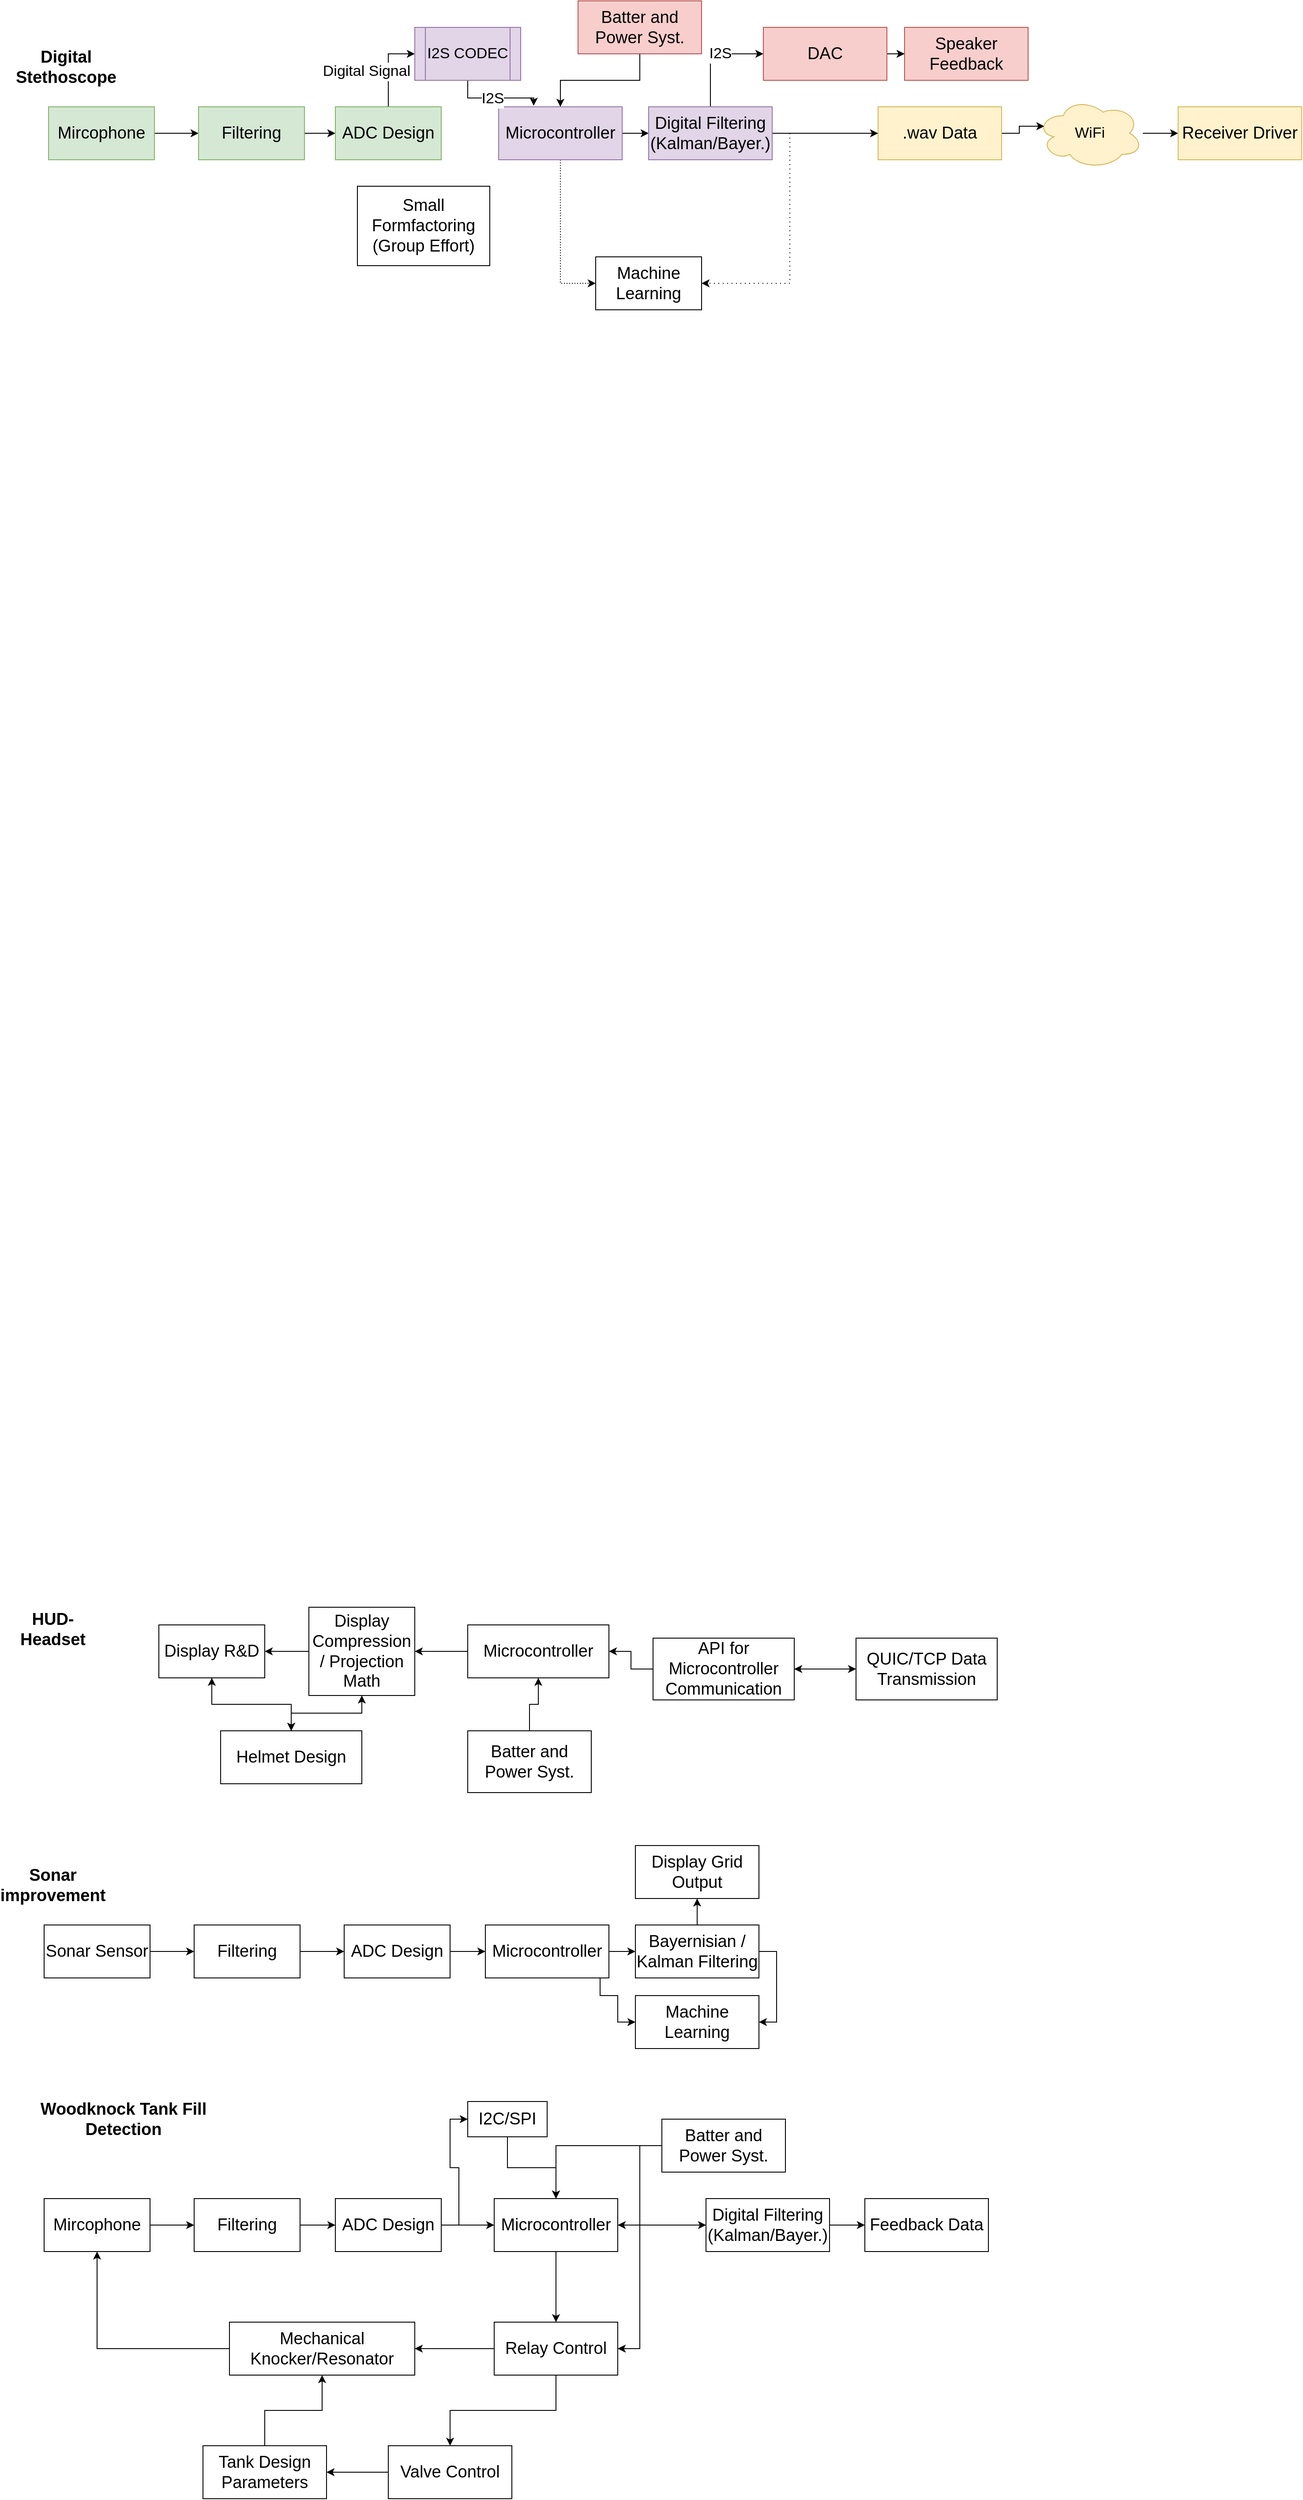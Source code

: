 <mxfile version="20.7.4" type="github"><diagram id="zh0zcmbuOgTPuDuoT1Gh" name="Page-1"><mxGraphModel dx="370" dy="636" grid="1" gridSize="10" guides="1" tooltips="1" connect="1" arrows="1" fold="1" page="1" pageScale="1" pageWidth="1100" pageHeight="850" math="0" shadow="0"><root><mxCell id="0"/><mxCell id="1" parent="0"/><mxCell id="1Q40pXrN6HzNRrB9Bos6-1" value="&lt;span lang=&quot;en&quot; class=&quot;ILfuVd&quot;&gt;&lt;span class=&quot;hgKElc&quot;&gt;&lt;b&gt;&lt;font style=&quot;font-size: 19px;&quot;&gt;Digital Stethoscope&lt;br&gt;&lt;/font&gt;&lt;/b&gt;&lt;/span&gt;&lt;/span&gt;" style="text;html=1;strokeColor=none;fillColor=none;align=center;verticalAlign=middle;whiteSpace=wrap;rounded=0;fontSize=19;" parent="1" vertex="1"><mxGeometry x="60" y="70" width="60" height="30" as="geometry"/></mxCell><mxCell id="1Q40pXrN6HzNRrB9Bos6-4" value="" style="edgeStyle=orthogonalEdgeStyle;rounded=0;orthogonalLoop=1;jettySize=auto;html=1;fontSize=19;" parent="1" source="1Q40pXrN6HzNRrB9Bos6-2" target="1Q40pXrN6HzNRrB9Bos6-3" edge="1"><mxGeometry relative="1" as="geometry"/></mxCell><mxCell id="1Q40pXrN6HzNRrB9Bos6-2" value="Mircophone" style="rounded=0;whiteSpace=wrap;html=1;fontSize=19;fillColor=#d5e8d4;strokeColor=#82b366;" parent="1" vertex="1"><mxGeometry x="70" y="130" width="120" height="60" as="geometry"/></mxCell><mxCell id="1Q40pXrN6HzNRrB9Bos6-6" value="" style="edgeStyle=orthogonalEdgeStyle;rounded=0;orthogonalLoop=1;jettySize=auto;html=1;fontSize=19;" parent="1" source="1Q40pXrN6HzNRrB9Bos6-3" target="1Q40pXrN6HzNRrB9Bos6-5" edge="1"><mxGeometry relative="1" as="geometry"/></mxCell><mxCell id="1Q40pXrN6HzNRrB9Bos6-3" value="Filtering" style="rounded=0;whiteSpace=wrap;html=1;fontSize=19;fillColor=#d5e8d4;strokeColor=#82b366;" parent="1" vertex="1"><mxGeometry x="240" y="130" width="120" height="60" as="geometry"/></mxCell><mxCell id="EgReT6q0nCBw7qCjN38k-2" value="Digital Signal" style="edgeStyle=orthogonalEdgeStyle;rounded=0;orthogonalLoop=1;jettySize=auto;html=1;entryX=0;entryY=0.5;entryDx=0;entryDy=0;fontSize=17;" parent="1" source="1Q40pXrN6HzNRrB9Bos6-5" target="EgReT6q0nCBw7qCjN38k-1" edge="1"><mxGeometry x="-0.111" y="25" relative="1" as="geometry"><mxPoint as="offset"/></mxGeometry></mxCell><mxCell id="1Q40pXrN6HzNRrB9Bos6-5" value="ADC Design" style="rounded=0;whiteSpace=wrap;html=1;fontSize=19;fillColor=#d5e8d4;strokeColor=#82b366;" parent="1" vertex="1"><mxGeometry x="395" y="130" width="120" height="60" as="geometry"/></mxCell><mxCell id="1Q40pXrN6HzNRrB9Bos6-13" style="edgeStyle=orthogonalEdgeStyle;rounded=0;orthogonalLoop=1;jettySize=auto;html=1;entryX=0;entryY=0.5;entryDx=0;entryDy=0;fontSize=19;dashed=1;dashPattern=1 2;" parent="1" source="1Q40pXrN6HzNRrB9Bos6-7" target="1Q40pXrN6HzNRrB9Bos6-12" edge="1"><mxGeometry relative="1" as="geometry"/></mxCell><mxCell id="fW3g_f5BDcCxE9wjGn0W-5" style="edgeStyle=orthogonalEdgeStyle;rounded=0;orthogonalLoop=1;jettySize=auto;html=1;entryX=0;entryY=0.5;entryDx=0;entryDy=0;" parent="1" source="1Q40pXrN6HzNRrB9Bos6-7" target="fW3g_f5BDcCxE9wjGn0W-3" edge="1"><mxGeometry relative="1" as="geometry"/></mxCell><mxCell id="1Q40pXrN6HzNRrB9Bos6-7" value="Microcontroller" style="rounded=0;whiteSpace=wrap;html=1;fontSize=19;fillColor=#e1d5e7;strokeColor=#9673a6;" parent="1" vertex="1"><mxGeometry x="580" y="130" width="140" height="60" as="geometry"/></mxCell><mxCell id="1Q40pXrN6HzNRrB9Bos6-14" style="edgeStyle=orthogonalEdgeStyle;rounded=0;orthogonalLoop=1;jettySize=auto;html=1;entryX=1;entryY=0.5;entryDx=0;entryDy=0;fontSize=19;dashed=1;dashPattern=1 4;" parent="1" source="1Q40pXrN6HzNRrB9Bos6-9" target="1Q40pXrN6HzNRrB9Bos6-12" edge="1"><mxGeometry relative="1" as="geometry"/></mxCell><mxCell id="EgReT6q0nCBw7qCjN38k-7" style="edgeStyle=orthogonalEdgeStyle;rounded=0;orthogonalLoop=1;jettySize=auto;html=1;entryX=0.07;entryY=0.4;entryDx=0;entryDy=0;entryPerimeter=0;fontSize=17;" parent="1" source="1Q40pXrN6HzNRrB9Bos6-9" target="EgReT6q0nCBw7qCjN38k-6" edge="1"><mxGeometry relative="1" as="geometry"/></mxCell><mxCell id="1Q40pXrN6HzNRrB9Bos6-9" value=".wav Data" style="rounded=0;whiteSpace=wrap;html=1;fontSize=19;fillColor=#fff2cc;strokeColor=#d6b656;" parent="1" vertex="1"><mxGeometry x="1010" y="130" width="140" height="60" as="geometry"/></mxCell><mxCell id="1Q40pXrN6HzNRrB9Bos6-12" value="Machine Learning" style="rounded=0;whiteSpace=wrap;html=1;fontSize=19;" parent="1" vertex="1"><mxGeometry x="690" y="300" width="120" height="60" as="geometry"/></mxCell><mxCell id="1Q40pXrN6HzNRrB9Bos6-15" value="&lt;span lang=&quot;en&quot; class=&quot;ILfuVd&quot;&gt;&lt;span class=&quot;hgKElc&quot;&gt;&lt;b&gt;&lt;font style=&quot;font-size: 19px;&quot;&gt;HUD-Headset&lt;br&gt;&lt;/font&gt;&lt;/b&gt;&lt;/span&gt;&lt;/span&gt;" style="text;html=1;strokeColor=none;fillColor=none;align=center;verticalAlign=middle;whiteSpace=wrap;rounded=0;fontSize=19;" parent="1" vertex="1"><mxGeometry x="45" y="1840" width="60" height="30" as="geometry"/></mxCell><mxCell id="1Q40pXrN6HzNRrB9Bos6-22" style="edgeStyle=orthogonalEdgeStyle;rounded=0;orthogonalLoop=1;jettySize=auto;html=1;entryX=0.5;entryY=0;entryDx=0;entryDy=0;fontSize=19;" parent="1" source="1Q40pXrN6HzNRrB9Bos6-16" target="1Q40pXrN6HzNRrB9Bos6-21" edge="1"><mxGeometry relative="1" as="geometry"/></mxCell><mxCell id="1Q40pXrN6HzNRrB9Bos6-16" value="Display R&amp;amp;D" style="rounded=0;whiteSpace=wrap;html=1;fontSize=19;" parent="1" vertex="1"><mxGeometry x="195" y="1850" width="120" height="60" as="geometry"/></mxCell><mxCell id="1Q40pXrN6HzNRrB9Bos6-19" value="" style="edgeStyle=orthogonalEdgeStyle;rounded=0;orthogonalLoop=1;jettySize=auto;html=1;fontSize=19;" parent="1" source="1Q40pXrN6HzNRrB9Bos6-17" target="1Q40pXrN6HzNRrB9Bos6-16" edge="1"><mxGeometry relative="1" as="geometry"/></mxCell><mxCell id="1Q40pXrN6HzNRrB9Bos6-23" style="edgeStyle=orthogonalEdgeStyle;rounded=0;orthogonalLoop=1;jettySize=auto;html=1;entryX=0.5;entryY=0;entryDx=0;entryDy=0;fontSize=19;" parent="1" source="1Q40pXrN6HzNRrB9Bos6-17" target="1Q40pXrN6HzNRrB9Bos6-21" edge="1"><mxGeometry relative="1" as="geometry"/></mxCell><mxCell id="1Q40pXrN6HzNRrB9Bos6-17" value="Display Compression / Projection Math" style="rounded=0;whiteSpace=wrap;html=1;fontSize=19;" parent="1" vertex="1"><mxGeometry x="365" y="1830" width="120" height="100" as="geometry"/></mxCell><mxCell id="fW3g_f5BDcCxE9wjGn0W-49" style="edgeStyle=orthogonalEdgeStyle;rounded=0;orthogonalLoop=1;jettySize=auto;html=1;entryX=1;entryY=0.5;entryDx=0;entryDy=0;" parent="1" source="1Q40pXrN6HzNRrB9Bos6-18" target="fW3g_f5BDcCxE9wjGn0W-48" edge="1"><mxGeometry relative="1" as="geometry"/></mxCell><mxCell id="fW3g_f5BDcCxE9wjGn0W-53" value="" style="edgeStyle=orthogonalEdgeStyle;rounded=0;orthogonalLoop=1;jettySize=auto;html=1;" parent="1" source="1Q40pXrN6HzNRrB9Bos6-18" target="fW3g_f5BDcCxE9wjGn0W-52" edge="1"><mxGeometry relative="1" as="geometry"/></mxCell><mxCell id="1Q40pXrN6HzNRrB9Bos6-18" value="API for Microcontroller Communication" style="rounded=0;whiteSpace=wrap;html=1;fontSize=19;" parent="1" vertex="1"><mxGeometry x="755" y="1865" width="160" height="70" as="geometry"/></mxCell><mxCell id="1Q40pXrN6HzNRrB9Bos6-26" style="edgeStyle=orthogonalEdgeStyle;rounded=0;orthogonalLoop=1;jettySize=auto;html=1;fontSize=19;" parent="1" source="1Q40pXrN6HzNRrB9Bos6-21" target="1Q40pXrN6HzNRrB9Bos6-16" edge="1"><mxGeometry relative="1" as="geometry"/></mxCell><mxCell id="1Q40pXrN6HzNRrB9Bos6-27" style="edgeStyle=orthogonalEdgeStyle;rounded=0;orthogonalLoop=1;jettySize=auto;html=1;entryX=0.5;entryY=1;entryDx=0;entryDy=0;fontSize=19;" parent="1" source="1Q40pXrN6HzNRrB9Bos6-21" target="1Q40pXrN6HzNRrB9Bos6-17" edge="1"><mxGeometry relative="1" as="geometry"/></mxCell><mxCell id="1Q40pXrN6HzNRrB9Bos6-21" value="&lt;div&gt;Helmet Design&lt;/div&gt;" style="rounded=0;whiteSpace=wrap;html=1;fontSize=19;" parent="1" vertex="1"><mxGeometry x="265" y="1970" width="160" height="60" as="geometry"/></mxCell><mxCell id="1Q40pXrN6HzNRrB9Bos6-25" value="&lt;span lang=&quot;en&quot; class=&quot;ILfuVd&quot;&gt;&lt;span class=&quot;hgKElc&quot;&gt;&lt;b&gt;&lt;font style=&quot;font-size: 19px;&quot;&gt;Sonar improvement &lt;br&gt;&lt;/font&gt;&lt;/b&gt;&lt;/span&gt;&lt;/span&gt;" style="text;html=1;strokeColor=none;fillColor=none;align=center;verticalAlign=middle;whiteSpace=wrap;rounded=0;fontSize=19;" parent="1" vertex="1"><mxGeometry x="45" y="2130" width="60" height="30" as="geometry"/></mxCell><mxCell id="1Q40pXrN6HzNRrB9Bos6-31" value="" style="edgeStyle=orthogonalEdgeStyle;rounded=0;orthogonalLoop=1;jettySize=auto;html=1;fontSize=19;" parent="1" source="1Q40pXrN6HzNRrB9Bos6-28" target="1Q40pXrN6HzNRrB9Bos6-29" edge="1"><mxGeometry relative="1" as="geometry"/></mxCell><mxCell id="1Q40pXrN6HzNRrB9Bos6-28" value="Sonar Sensor" style="rounded=0;whiteSpace=wrap;html=1;fontSize=19;" parent="1" vertex="1"><mxGeometry x="65" y="2190" width="120" height="60" as="geometry"/></mxCell><mxCell id="1Q40pXrN6HzNRrB9Bos6-33" value="" style="edgeStyle=orthogonalEdgeStyle;rounded=0;orthogonalLoop=1;jettySize=auto;html=1;fontSize=19;" parent="1" source="1Q40pXrN6HzNRrB9Bos6-29" target="1Q40pXrN6HzNRrB9Bos6-32" edge="1"><mxGeometry relative="1" as="geometry"/></mxCell><mxCell id="1Q40pXrN6HzNRrB9Bos6-29" value="Filtering" style="rounded=0;whiteSpace=wrap;html=1;fontSize=19;" parent="1" vertex="1"><mxGeometry x="235" y="2190" width="120" height="60" as="geometry"/></mxCell><mxCell id="1Q40pXrN6HzNRrB9Bos6-42" style="edgeStyle=orthogonalEdgeStyle;rounded=0;orthogonalLoop=1;jettySize=auto;html=1;entryX=0;entryY=0.5;entryDx=0;entryDy=0;fontSize=19;" parent="1" source="1Q40pXrN6HzNRrB9Bos6-32" target="1Q40pXrN6HzNRrB9Bos6-38" edge="1"><mxGeometry relative="1" as="geometry"/></mxCell><mxCell id="1Q40pXrN6HzNRrB9Bos6-32" value="ADC Design" style="rounded=0;whiteSpace=wrap;html=1;fontSize=19;" parent="1" vertex="1"><mxGeometry x="405" y="2190" width="120" height="60" as="geometry"/></mxCell><mxCell id="1Q40pXrN6HzNRrB9Bos6-34" value="&lt;div&gt;Small Formfactoring&lt;/div&gt;(Group Effort)" style="rounded=0;whiteSpace=wrap;html=1;fontSize=19;" parent="1" vertex="1"><mxGeometry x="420" y="220" width="150" height="90" as="geometry"/></mxCell><mxCell id="1Q40pXrN6HzNRrB9Bos6-44" value="" style="edgeStyle=orthogonalEdgeStyle;rounded=0;orthogonalLoop=1;jettySize=auto;html=1;fontSize=19;" parent="1" source="1Q40pXrN6HzNRrB9Bos6-38" target="1Q40pXrN6HzNRrB9Bos6-43" edge="1"><mxGeometry relative="1" as="geometry"/></mxCell><mxCell id="1Q40pXrN6HzNRrB9Bos6-46" style="edgeStyle=orthogonalEdgeStyle;rounded=0;orthogonalLoop=1;jettySize=auto;html=1;entryX=0;entryY=0.5;entryDx=0;entryDy=0;fontSize=19;" parent="1" source="1Q40pXrN6HzNRrB9Bos6-38" target="1Q40pXrN6HzNRrB9Bos6-45" edge="1"><mxGeometry relative="1" as="geometry"><Array as="points"><mxPoint x="695" y="2270"/><mxPoint x="715" y="2270"/><mxPoint x="715" y="2300"/></Array></mxGeometry></mxCell><mxCell id="1Q40pXrN6HzNRrB9Bos6-38" value="Microcontroller" style="rounded=0;whiteSpace=wrap;html=1;fontSize=19;" parent="1" vertex="1"><mxGeometry x="565" y="2190" width="140" height="60" as="geometry"/></mxCell><mxCell id="1Q40pXrN6HzNRrB9Bos6-47" style="edgeStyle=orthogonalEdgeStyle;rounded=0;orthogonalLoop=1;jettySize=auto;html=1;entryX=1;entryY=0.5;entryDx=0;entryDy=0;fontSize=19;" parent="1" source="1Q40pXrN6HzNRrB9Bos6-43" target="1Q40pXrN6HzNRrB9Bos6-45" edge="1"><mxGeometry relative="1" as="geometry"><Array as="points"><mxPoint x="895" y="2220"/><mxPoint x="895" y="2300"/></Array></mxGeometry></mxCell><mxCell id="1Q40pXrN6HzNRrB9Bos6-49" style="edgeStyle=orthogonalEdgeStyle;rounded=0;orthogonalLoop=1;jettySize=auto;html=1;entryX=0.5;entryY=1;entryDx=0;entryDy=0;fontSize=19;" parent="1" source="1Q40pXrN6HzNRrB9Bos6-43" target="1Q40pXrN6HzNRrB9Bos6-48" edge="1"><mxGeometry relative="1" as="geometry"/></mxCell><mxCell id="1Q40pXrN6HzNRrB9Bos6-43" value="Bayernisian / Kalman Filtering" style="rounded=0;whiteSpace=wrap;html=1;fontSize=19;" parent="1" vertex="1"><mxGeometry x="735" y="2190" width="140" height="60" as="geometry"/></mxCell><mxCell id="1Q40pXrN6HzNRrB9Bos6-45" value="Machine Learning" style="rounded=0;whiteSpace=wrap;html=1;fontSize=19;" parent="1" vertex="1"><mxGeometry x="735" y="2270" width="140" height="60" as="geometry"/></mxCell><mxCell id="1Q40pXrN6HzNRrB9Bos6-48" value="Display Grid Output" style="rounded=0;whiteSpace=wrap;html=1;fontSize=19;" parent="1" vertex="1"><mxGeometry x="735" y="2100" width="140" height="60" as="geometry"/></mxCell><mxCell id="fW3g_f5BDcCxE9wjGn0W-2" style="edgeStyle=orthogonalEdgeStyle;rounded=0;orthogonalLoop=1;jettySize=auto;html=1;entryX=0.5;entryY=0;entryDx=0;entryDy=0;" parent="1" source="fW3g_f5BDcCxE9wjGn0W-1" target="1Q40pXrN6HzNRrB9Bos6-7" edge="1"><mxGeometry relative="1" as="geometry"/></mxCell><mxCell id="fW3g_f5BDcCxE9wjGn0W-1" value="Batter and Power Syst." style="rounded=0;whiteSpace=wrap;html=1;fontSize=19;fillColor=#f8cecc;strokeColor=#b85450;" parent="1" vertex="1"><mxGeometry x="670" y="10" width="140" height="60" as="geometry"/></mxCell><mxCell id="fW3g_f5BDcCxE9wjGn0W-4" style="edgeStyle=orthogonalEdgeStyle;rounded=0;orthogonalLoop=1;jettySize=auto;html=1;" parent="1" source="fW3g_f5BDcCxE9wjGn0W-3" target="1Q40pXrN6HzNRrB9Bos6-9" edge="1"><mxGeometry relative="1" as="geometry"/></mxCell><mxCell id="fW3g_f5BDcCxE9wjGn0W-58" style="edgeStyle=orthogonalEdgeStyle;rounded=0;orthogonalLoop=1;jettySize=auto;html=1;entryX=0;entryY=0.5;entryDx=0;entryDy=0;" parent="1" source="fW3g_f5BDcCxE9wjGn0W-3" target="fW3g_f5BDcCxE9wjGn0W-56" edge="1"><mxGeometry relative="1" as="geometry"/></mxCell><mxCell id="EgReT6q0nCBw7qCjN38k-4" value="I2S" style="edgeLabel;html=1;align=center;verticalAlign=middle;resizable=0;points=[];fontSize=17;" parent="fW3g_f5BDcCxE9wjGn0W-58" vertex="1" connectable="0"><mxGeometry x="0.185" relative="1" as="geometry"><mxPoint as="offset"/></mxGeometry></mxCell><mxCell id="fW3g_f5BDcCxE9wjGn0W-3" value="Digital Filtering (Kalman/Bayer.)" style="rounded=0;whiteSpace=wrap;html=1;fontSize=19;fillColor=#e1d5e7;strokeColor=#9673a6;" parent="1" vertex="1"><mxGeometry x="750" y="130" width="140" height="60" as="geometry"/></mxCell><mxCell id="fW3g_f5BDcCxE9wjGn0W-6" value="&lt;b&gt;Woodknock Tank Fill Detection&lt;br&gt;&lt;/b&gt;" style="text;html=1;strokeColor=none;fillColor=none;align=center;verticalAlign=middle;whiteSpace=wrap;rounded=0;fontSize=19;" parent="1" vertex="1"><mxGeometry x="55" y="2395" width="200" height="30" as="geometry"/></mxCell><mxCell id="fW3g_f5BDcCxE9wjGn0W-7" value="" style="edgeStyle=orthogonalEdgeStyle;rounded=0;orthogonalLoop=1;jettySize=auto;html=1;fontSize=19;" parent="1" source="fW3g_f5BDcCxE9wjGn0W-8" target="fW3g_f5BDcCxE9wjGn0W-10" edge="1"><mxGeometry relative="1" as="geometry"/></mxCell><mxCell id="fW3g_f5BDcCxE9wjGn0W-8" value="Mircophone" style="rounded=0;whiteSpace=wrap;html=1;fontSize=19;" parent="1" vertex="1"><mxGeometry x="65" y="2500" width="120" height="60" as="geometry"/></mxCell><mxCell id="fW3g_f5BDcCxE9wjGn0W-9" value="" style="edgeStyle=orthogonalEdgeStyle;rounded=0;orthogonalLoop=1;jettySize=auto;html=1;fontSize=19;" parent="1" source="fW3g_f5BDcCxE9wjGn0W-10" target="fW3g_f5BDcCxE9wjGn0W-13" edge="1"><mxGeometry relative="1" as="geometry"/></mxCell><mxCell id="fW3g_f5BDcCxE9wjGn0W-10" value="Filtering" style="rounded=0;whiteSpace=wrap;html=1;fontSize=19;" parent="1" vertex="1"><mxGeometry x="235" y="2500" width="120" height="60" as="geometry"/></mxCell><mxCell id="fW3g_f5BDcCxE9wjGn0W-11" value="" style="edgeStyle=orthogonalEdgeStyle;rounded=0;orthogonalLoop=1;jettySize=auto;html=1;fontSize=19;" parent="1" source="fW3g_f5BDcCxE9wjGn0W-13" target="fW3g_f5BDcCxE9wjGn0W-17" edge="1"><mxGeometry relative="1" as="geometry"/></mxCell><mxCell id="fW3g_f5BDcCxE9wjGn0W-12" style="edgeStyle=orthogonalEdgeStyle;rounded=0;orthogonalLoop=1;jettySize=auto;html=1;entryX=0;entryY=0.5;entryDx=0;entryDy=0;fontSize=19;" parent="1" source="fW3g_f5BDcCxE9wjGn0W-13" target="fW3g_f5BDcCxE9wjGn0W-24" edge="1"><mxGeometry relative="1" as="geometry"/></mxCell><mxCell id="fW3g_f5BDcCxE9wjGn0W-13" value="ADC Design" style="rounded=0;whiteSpace=wrap;html=1;fontSize=19;" parent="1" vertex="1"><mxGeometry x="395" y="2500" width="120" height="60" as="geometry"/></mxCell><mxCell id="fW3g_f5BDcCxE9wjGn0W-16" style="edgeStyle=orthogonalEdgeStyle;rounded=0;orthogonalLoop=1;jettySize=auto;html=1;entryX=0;entryY=0.5;entryDx=0;entryDy=0;" parent="1" source="fW3g_f5BDcCxE9wjGn0W-17" target="fW3g_f5BDcCxE9wjGn0W-28" edge="1"><mxGeometry relative="1" as="geometry"/></mxCell><mxCell id="fW3g_f5BDcCxE9wjGn0W-36" style="edgeStyle=orthogonalEdgeStyle;rounded=0;orthogonalLoop=1;jettySize=auto;html=1;" parent="1" source="fW3g_f5BDcCxE9wjGn0W-17" target="fW3g_f5BDcCxE9wjGn0W-34" edge="1"><mxGeometry relative="1" as="geometry"/></mxCell><mxCell id="fW3g_f5BDcCxE9wjGn0W-17" value="Microcontroller" style="rounded=0;whiteSpace=wrap;html=1;fontSize=19;" parent="1" vertex="1"><mxGeometry x="575" y="2500" width="140" height="60" as="geometry"/></mxCell><mxCell id="fW3g_f5BDcCxE9wjGn0W-19" value="Feedback Data" style="rounded=0;whiteSpace=wrap;html=1;fontSize=19;" parent="1" vertex="1"><mxGeometry x="995" y="2500" width="140" height="60" as="geometry"/></mxCell><mxCell id="fW3g_f5BDcCxE9wjGn0W-23" style="edgeStyle=orthogonalEdgeStyle;rounded=0;orthogonalLoop=1;jettySize=auto;html=1;fontSize=19;" parent="1" source="fW3g_f5BDcCxE9wjGn0W-24" target="fW3g_f5BDcCxE9wjGn0W-17" edge="1"><mxGeometry relative="1" as="geometry"/></mxCell><mxCell id="fW3g_f5BDcCxE9wjGn0W-24" value="I2C/SPI" style="rounded=0;whiteSpace=wrap;html=1;fontSize=19;" parent="1" vertex="1"><mxGeometry x="545" y="2390" width="90" height="40" as="geometry"/></mxCell><mxCell id="fW3g_f5BDcCxE9wjGn0W-25" style="edgeStyle=orthogonalEdgeStyle;rounded=0;orthogonalLoop=1;jettySize=auto;html=1;entryX=0.5;entryY=0;entryDx=0;entryDy=0;" parent="1" source="fW3g_f5BDcCxE9wjGn0W-26" target="fW3g_f5BDcCxE9wjGn0W-17" edge="1"><mxGeometry relative="1" as="geometry"/></mxCell><mxCell id="fW3g_f5BDcCxE9wjGn0W-43" style="edgeStyle=orthogonalEdgeStyle;rounded=0;orthogonalLoop=1;jettySize=auto;html=1;entryX=1;entryY=0.5;entryDx=0;entryDy=0;" parent="1" source="fW3g_f5BDcCxE9wjGn0W-26" target="fW3g_f5BDcCxE9wjGn0W-34" edge="1"><mxGeometry relative="1" as="geometry"/></mxCell><mxCell id="fW3g_f5BDcCxE9wjGn0W-26" value="Batter and Power Syst." style="rounded=0;whiteSpace=wrap;html=1;fontSize=19;" parent="1" vertex="1"><mxGeometry x="765" y="2410" width="140" height="60" as="geometry"/></mxCell><mxCell id="fW3g_f5BDcCxE9wjGn0W-27" style="edgeStyle=orthogonalEdgeStyle;rounded=0;orthogonalLoop=1;jettySize=auto;html=1;" parent="1" source="fW3g_f5BDcCxE9wjGn0W-28" target="fW3g_f5BDcCxE9wjGn0W-19" edge="1"><mxGeometry relative="1" as="geometry"/></mxCell><mxCell id="fW3g_f5BDcCxE9wjGn0W-42" style="edgeStyle=orthogonalEdgeStyle;rounded=0;orthogonalLoop=1;jettySize=auto;html=1;" parent="1" source="fW3g_f5BDcCxE9wjGn0W-28" target="fW3g_f5BDcCxE9wjGn0W-17" edge="1"><mxGeometry relative="1" as="geometry"/></mxCell><mxCell id="fW3g_f5BDcCxE9wjGn0W-28" value="Digital Filtering (Kalman/Bayer.)" style="rounded=0;whiteSpace=wrap;html=1;fontSize=19;" parent="1" vertex="1"><mxGeometry x="815" y="2500" width="140" height="60" as="geometry"/></mxCell><mxCell id="fW3g_f5BDcCxE9wjGn0W-31" style="edgeStyle=orthogonalEdgeStyle;rounded=0;orthogonalLoop=1;jettySize=auto;html=1;" parent="1" source="fW3g_f5BDcCxE9wjGn0W-30" target="fW3g_f5BDcCxE9wjGn0W-8" edge="1"><mxGeometry relative="1" as="geometry"/></mxCell><mxCell id="fW3g_f5BDcCxE9wjGn0W-30" value="Mechanical Knocker/Resonator" style="rounded=0;whiteSpace=wrap;html=1;fontSize=19;" parent="1" vertex="1"><mxGeometry x="275" y="2640" width="210" height="60" as="geometry"/></mxCell><mxCell id="fW3g_f5BDcCxE9wjGn0W-35" style="edgeStyle=orthogonalEdgeStyle;rounded=0;orthogonalLoop=1;jettySize=auto;html=1;" parent="1" source="fW3g_f5BDcCxE9wjGn0W-34" target="fW3g_f5BDcCxE9wjGn0W-30" edge="1"><mxGeometry relative="1" as="geometry"/></mxCell><mxCell id="fW3g_f5BDcCxE9wjGn0W-39" style="edgeStyle=orthogonalEdgeStyle;rounded=0;orthogonalLoop=1;jettySize=auto;html=1;" parent="1" source="fW3g_f5BDcCxE9wjGn0W-34" target="fW3g_f5BDcCxE9wjGn0W-37" edge="1"><mxGeometry relative="1" as="geometry"/></mxCell><mxCell id="fW3g_f5BDcCxE9wjGn0W-34" value="Relay Control" style="rounded=0;whiteSpace=wrap;html=1;fontSize=19;" parent="1" vertex="1"><mxGeometry x="575" y="2640" width="140" height="60" as="geometry"/></mxCell><mxCell id="fW3g_f5BDcCxE9wjGn0W-40" style="edgeStyle=orthogonalEdgeStyle;rounded=0;orthogonalLoop=1;jettySize=auto;html=1;" parent="1" source="fW3g_f5BDcCxE9wjGn0W-37" target="fW3g_f5BDcCxE9wjGn0W-38" edge="1"><mxGeometry relative="1" as="geometry"/></mxCell><mxCell id="fW3g_f5BDcCxE9wjGn0W-37" value="Valve Control" style="rounded=0;whiteSpace=wrap;html=1;fontSize=19;" parent="1" vertex="1"><mxGeometry x="455" y="2780" width="140" height="60" as="geometry"/></mxCell><mxCell id="fW3g_f5BDcCxE9wjGn0W-41" style="edgeStyle=orthogonalEdgeStyle;rounded=0;orthogonalLoop=1;jettySize=auto;html=1;" parent="1" source="fW3g_f5BDcCxE9wjGn0W-38" target="fW3g_f5BDcCxE9wjGn0W-30" edge="1"><mxGeometry relative="1" as="geometry"/></mxCell><mxCell id="fW3g_f5BDcCxE9wjGn0W-38" value="Tank Design Parameters" style="rounded=0;whiteSpace=wrap;html=1;fontSize=19;" parent="1" vertex="1"><mxGeometry x="245" y="2780" width="140" height="60" as="geometry"/></mxCell><mxCell id="fW3g_f5BDcCxE9wjGn0W-51" value="" style="edgeStyle=orthogonalEdgeStyle;rounded=0;orthogonalLoop=1;jettySize=auto;html=1;" parent="1" source="fW3g_f5BDcCxE9wjGn0W-44" target="fW3g_f5BDcCxE9wjGn0W-48" edge="1"><mxGeometry relative="1" as="geometry"/></mxCell><mxCell id="fW3g_f5BDcCxE9wjGn0W-44" value="Batter and Power Syst." style="rounded=0;whiteSpace=wrap;html=1;fontSize=19;" parent="1" vertex="1"><mxGeometry x="545" y="1970" width="140" height="70" as="geometry"/></mxCell><mxCell id="fW3g_f5BDcCxE9wjGn0W-50" style="edgeStyle=orthogonalEdgeStyle;rounded=0;orthogonalLoop=1;jettySize=auto;html=1;" parent="1" source="fW3g_f5BDcCxE9wjGn0W-48" target="1Q40pXrN6HzNRrB9Bos6-17" edge="1"><mxGeometry relative="1" as="geometry"/></mxCell><mxCell id="fW3g_f5BDcCxE9wjGn0W-48" value="Microcontroller" style="rounded=0;whiteSpace=wrap;html=1;fontSize=19;" parent="1" vertex="1"><mxGeometry x="545" y="1850" width="160" height="60" as="geometry"/></mxCell><mxCell id="fW3g_f5BDcCxE9wjGn0W-55" style="edgeStyle=orthogonalEdgeStyle;rounded=0;orthogonalLoop=1;jettySize=auto;html=1;" parent="1" source="fW3g_f5BDcCxE9wjGn0W-52" target="1Q40pXrN6HzNRrB9Bos6-18" edge="1"><mxGeometry relative="1" as="geometry"/></mxCell><mxCell id="fW3g_f5BDcCxE9wjGn0W-52" value="QUIC/TCP Data Transmission" style="rounded=0;whiteSpace=wrap;html=1;fontSize=19;" parent="1" vertex="1"><mxGeometry x="985" y="1865" width="160" height="70" as="geometry"/></mxCell><mxCell id="fW3g_f5BDcCxE9wjGn0W-59" value="" style="edgeStyle=orthogonalEdgeStyle;rounded=0;orthogonalLoop=1;jettySize=auto;html=1;" parent="1" source="fW3g_f5BDcCxE9wjGn0W-56" target="fW3g_f5BDcCxE9wjGn0W-57" edge="1"><mxGeometry relative="1" as="geometry"/></mxCell><mxCell id="fW3g_f5BDcCxE9wjGn0W-56" value="DAC" style="rounded=0;whiteSpace=wrap;html=1;fontSize=19;fillColor=#f8cecc;strokeColor=#b85450;" parent="1" vertex="1"><mxGeometry x="880" y="40" width="140" height="60" as="geometry"/></mxCell><mxCell id="fW3g_f5BDcCxE9wjGn0W-57" value="Speaker Feedback" style="rounded=0;whiteSpace=wrap;html=1;fontSize=19;fillColor=#f8cecc;strokeColor=#b85450;" parent="1" vertex="1"><mxGeometry x="1040" y="40" width="140" height="60" as="geometry"/></mxCell><mxCell id="EgReT6q0nCBw7qCjN38k-3" style="edgeStyle=orthogonalEdgeStyle;rounded=0;orthogonalLoop=1;jettySize=auto;html=1;entryX=0.284;entryY=-0.021;entryDx=0;entryDy=0;entryPerimeter=0;fontSize=17;" parent="1" source="EgReT6q0nCBw7qCjN38k-1" target="1Q40pXrN6HzNRrB9Bos6-7" edge="1"><mxGeometry relative="1" as="geometry"/></mxCell><mxCell id="EgReT6q0nCBw7qCjN38k-5" value="&lt;div&gt;I2S&lt;/div&gt;" style="edgeLabel;html=1;align=center;verticalAlign=middle;resizable=0;points=[];fontSize=17;" parent="EgReT6q0nCBw7qCjN38k-3" vertex="1" connectable="0"><mxGeometry x="-0.079" y="-1" relative="1" as="geometry"><mxPoint as="offset"/></mxGeometry></mxCell><mxCell id="EgReT6q0nCBw7qCjN38k-1" value="&lt;font style=&quot;font-size: 17px;&quot;&gt;I2S CODEC&lt;/font&gt;" style="shape=process;whiteSpace=wrap;html=1;backgroundOutline=1;fillColor=#e1d5e7;strokeColor=#9673a6;" parent="1" vertex="1"><mxGeometry x="485" y="40" width="120" height="60" as="geometry"/></mxCell><mxCell id="EgReT6q0nCBw7qCjN38k-9" value="" style="edgeStyle=orthogonalEdgeStyle;rounded=0;orthogonalLoop=1;jettySize=auto;html=1;fontSize=17;" parent="1" source="EgReT6q0nCBw7qCjN38k-6" target="EgReT6q0nCBw7qCjN38k-8" edge="1"><mxGeometry relative="1" as="geometry"/></mxCell><mxCell id="EgReT6q0nCBw7qCjN38k-6" value="WiFi" style="ellipse;shape=cloud;whiteSpace=wrap;html=1;fontSize=17;fillColor=#fff2cc;strokeColor=#d6b656;" parent="1" vertex="1"><mxGeometry x="1190" y="120" width="120" height="80" as="geometry"/></mxCell><mxCell id="EgReT6q0nCBw7qCjN38k-8" value="Receiver Driver" style="rounded=0;whiteSpace=wrap;html=1;fontSize=19;fillColor=#fff2cc;strokeColor=#d6b656;" parent="1" vertex="1"><mxGeometry x="1350" y="130" width="140" height="60" as="geometry"/></mxCell></root></mxGraphModel></diagram></mxfile>